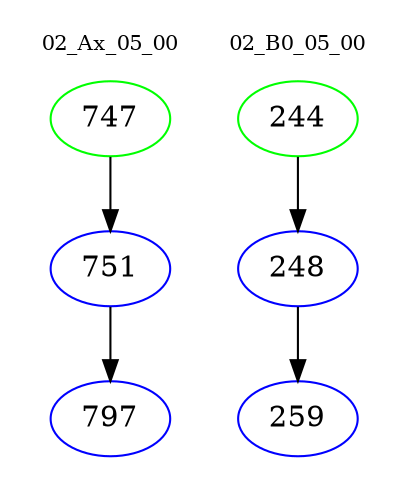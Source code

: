 digraph{
subgraph cluster_0 {
color = white
label = "02_Ax_05_00";
fontsize=10;
T0_747 [label="747", color="green"]
T0_747 -> T0_751 [color="black"]
T0_751 [label="751", color="blue"]
T0_751 -> T0_797 [color="black"]
T0_797 [label="797", color="blue"]
}
subgraph cluster_1 {
color = white
label = "02_B0_05_00";
fontsize=10;
T1_244 [label="244", color="green"]
T1_244 -> T1_248 [color="black"]
T1_248 [label="248", color="blue"]
T1_248 -> T1_259 [color="black"]
T1_259 [label="259", color="blue"]
}
}
